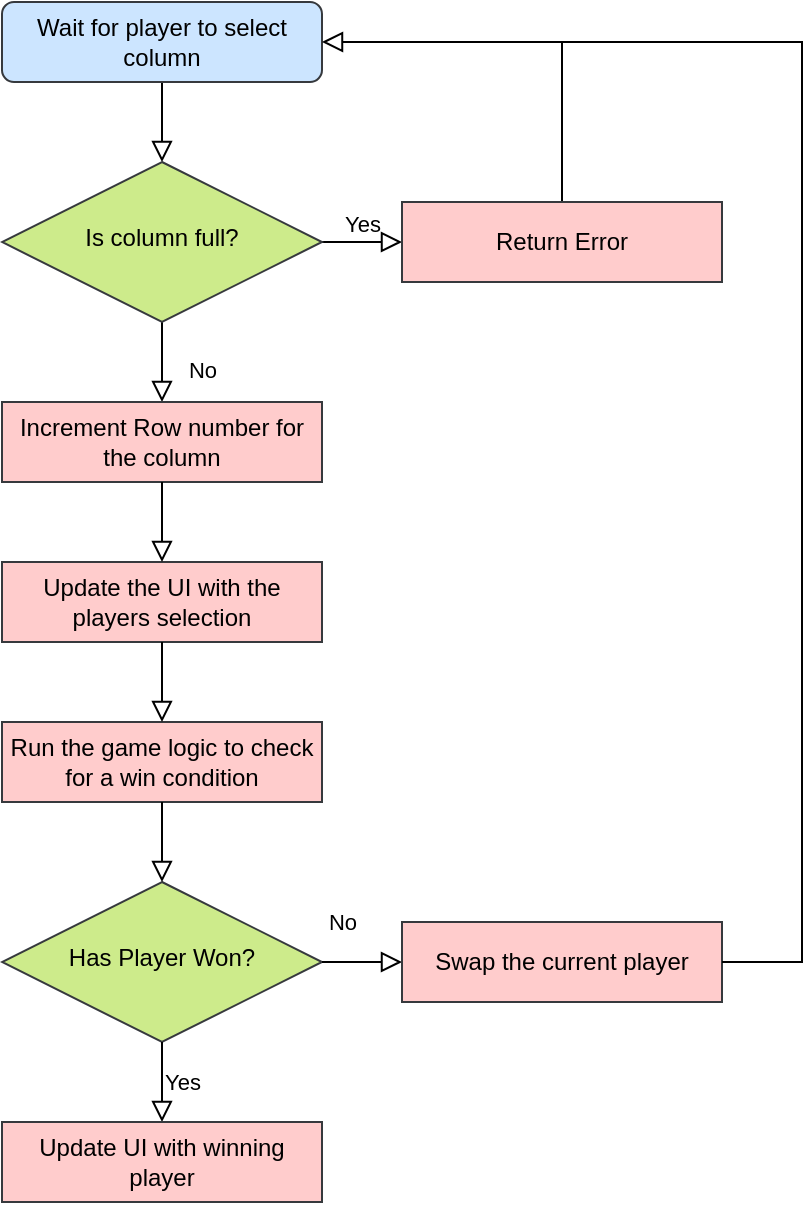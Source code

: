 <mxfile version="14.5.7" type="device"><diagram id="C5RBs43oDa-KdzZeNtuy" name="Page-1"><mxGraphModel dx="1673" dy="891" grid="1" gridSize="10" guides="1" tooltips="1" connect="1" arrows="1" fold="1" page="1" pageScale="1" pageWidth="827" pageHeight="1169" math="0" shadow="0"><root><mxCell id="WIyWlLk6GJQsqaUBKTNV-0"/><mxCell id="WIyWlLk6GJQsqaUBKTNV-1" parent="WIyWlLk6GJQsqaUBKTNV-0"/><mxCell id="WIyWlLk6GJQsqaUBKTNV-2" value="" style="rounded=0;html=1;jettySize=auto;orthogonalLoop=1;fontSize=11;endArrow=block;endFill=0;endSize=8;strokeWidth=1;shadow=0;labelBackgroundColor=none;edgeStyle=orthogonalEdgeStyle;" parent="WIyWlLk6GJQsqaUBKTNV-1" source="WIyWlLk6GJQsqaUBKTNV-3" target="WIyWlLk6GJQsqaUBKTNV-6" edge="1"><mxGeometry relative="1" as="geometry"/></mxCell><mxCell id="WIyWlLk6GJQsqaUBKTNV-3" value="Wait for player to select column" style="rounded=1;whiteSpace=wrap;html=1;fontSize=12;glass=0;strokeWidth=1;shadow=0;fillColor=#cce5ff;strokeColor=#36393d;" parent="WIyWlLk6GJQsqaUBKTNV-1" vertex="1"><mxGeometry x="40" y="40" width="160" height="40" as="geometry"/></mxCell><mxCell id="WIyWlLk6GJQsqaUBKTNV-4" value="No" style="rounded=0;html=1;jettySize=auto;orthogonalLoop=1;fontSize=11;endArrow=block;endFill=0;endSize=8;strokeWidth=1;shadow=0;labelBackgroundColor=none;edgeStyle=orthogonalEdgeStyle;" parent="WIyWlLk6GJQsqaUBKTNV-1" source="WIyWlLk6GJQsqaUBKTNV-6" edge="1"><mxGeometry x="0.2" y="20" relative="1" as="geometry"><mxPoint as="offset"/><mxPoint x="120" y="240" as="targetPoint"/></mxGeometry></mxCell><mxCell id="WIyWlLk6GJQsqaUBKTNV-5" value="Yes" style="edgeStyle=orthogonalEdgeStyle;rounded=0;html=1;jettySize=auto;orthogonalLoop=1;fontSize=11;endArrow=block;endFill=0;endSize=8;strokeWidth=1;shadow=0;labelBackgroundColor=none;" parent="WIyWlLk6GJQsqaUBKTNV-1" source="WIyWlLk6GJQsqaUBKTNV-6" edge="1"><mxGeometry y="10" relative="1" as="geometry"><mxPoint as="offset"/><mxPoint x="240" y="160" as="targetPoint"/></mxGeometry></mxCell><mxCell id="WIyWlLk6GJQsqaUBKTNV-6" value="Is column full?" style="rhombus;whiteSpace=wrap;html=1;shadow=0;fontFamily=Helvetica;fontSize=12;align=center;strokeWidth=1;spacing=6;spacingTop=-4;fillColor=#cdeb8b;strokeColor=#36393d;" parent="WIyWlLk6GJQsqaUBKTNV-1" vertex="1"><mxGeometry x="40" y="120" width="160" height="80" as="geometry"/></mxCell><mxCell id="8qjT42tVS2I8JA6R-LL3-0" value="" style="rounded=0;html=1;jettySize=auto;orthogonalLoop=1;fontSize=11;endArrow=block;endFill=0;endSize=8;strokeWidth=1;shadow=0;labelBackgroundColor=none;edgeStyle=orthogonalEdgeStyle;exitX=0.5;exitY=0;exitDx=0;exitDy=0;entryX=1;entryY=0.5;entryDx=0;entryDy=0;" edge="1" parent="WIyWlLk6GJQsqaUBKTNV-1" source="8qjT42tVS2I8JA6R-LL3-11" target="WIyWlLk6GJQsqaUBKTNV-3"><mxGeometry relative="1" as="geometry"><mxPoint x="320" y="140" as="sourcePoint"/><mxPoint x="130" y="140" as="targetPoint"/></mxGeometry></mxCell><mxCell id="8qjT42tVS2I8JA6R-LL3-1" value="Increment Row number for the column" style="rounded=0;whiteSpace=wrap;html=1;fillColor=#ffcccc;strokeColor=#36393d;" vertex="1" parent="WIyWlLk6GJQsqaUBKTNV-1"><mxGeometry x="40" y="240" width="160" height="40" as="geometry"/></mxCell><mxCell id="8qjT42tVS2I8JA6R-LL3-2" value="Has Player Won?" style="rhombus;whiteSpace=wrap;html=1;shadow=0;fontFamily=Helvetica;fontSize=12;align=center;strokeWidth=1;spacing=6;spacingTop=-4;fillColor=#cdeb8b;strokeColor=#36393d;" vertex="1" parent="WIyWlLk6GJQsqaUBKTNV-1"><mxGeometry x="40" y="480" width="160" height="80" as="geometry"/></mxCell><mxCell id="8qjT42tVS2I8JA6R-LL3-3" value="Update the UI with the players selection" style="rounded=0;whiteSpace=wrap;html=1;fillColor=#ffcccc;strokeColor=#36393d;" vertex="1" parent="WIyWlLk6GJQsqaUBKTNV-1"><mxGeometry x="40" y="320" width="160" height="40" as="geometry"/></mxCell><mxCell id="8qjT42tVS2I8JA6R-LL3-4" value="Run the game logic to check for a win condition" style="rounded=0;whiteSpace=wrap;html=1;fillColor=#ffcccc;strokeColor=#36393d;" vertex="1" parent="WIyWlLk6GJQsqaUBKTNV-1"><mxGeometry x="40" y="400" width="160" height="40" as="geometry"/></mxCell><mxCell id="8qjT42tVS2I8JA6R-LL3-5" value="" style="rounded=0;html=1;jettySize=auto;orthogonalLoop=1;fontSize=11;endArrow=block;endFill=0;endSize=8;strokeWidth=1;shadow=0;labelBackgroundColor=none;edgeStyle=orthogonalEdgeStyle;exitX=0.5;exitY=1;exitDx=0;exitDy=0;entryX=0.5;entryY=0;entryDx=0;entryDy=0;" edge="1" parent="WIyWlLk6GJQsqaUBKTNV-1" source="8qjT42tVS2I8JA6R-LL3-1" target="8qjT42tVS2I8JA6R-LL3-3"><mxGeometry relative="1" as="geometry"><mxPoint x="130" y="90" as="sourcePoint"/><mxPoint x="130" y="130" as="targetPoint"/></mxGeometry></mxCell><mxCell id="8qjT42tVS2I8JA6R-LL3-6" value="" style="rounded=0;html=1;jettySize=auto;orthogonalLoop=1;fontSize=11;endArrow=block;endFill=0;endSize=8;strokeWidth=1;shadow=0;labelBackgroundColor=none;edgeStyle=orthogonalEdgeStyle;exitX=0.5;exitY=1;exitDx=0;exitDy=0;entryX=0.5;entryY=0;entryDx=0;entryDy=0;" edge="1" parent="WIyWlLk6GJQsqaUBKTNV-1" source="8qjT42tVS2I8JA6R-LL3-3" target="8qjT42tVS2I8JA6R-LL3-4"><mxGeometry relative="1" as="geometry"><mxPoint x="130" y="90" as="sourcePoint"/><mxPoint x="130" y="130" as="targetPoint"/></mxGeometry></mxCell><mxCell id="8qjT42tVS2I8JA6R-LL3-7" value="" style="rounded=0;html=1;jettySize=auto;orthogonalLoop=1;fontSize=11;endArrow=block;endFill=0;endSize=8;strokeWidth=1;shadow=0;labelBackgroundColor=none;edgeStyle=orthogonalEdgeStyle;exitX=0.5;exitY=1;exitDx=0;exitDy=0;entryX=0.5;entryY=0;entryDx=0;entryDy=0;" edge="1" parent="WIyWlLk6GJQsqaUBKTNV-1" source="8qjT42tVS2I8JA6R-LL3-4" target="8qjT42tVS2I8JA6R-LL3-2"><mxGeometry relative="1" as="geometry"><mxPoint x="130" y="90" as="sourcePoint"/><mxPoint x="130" y="130" as="targetPoint"/></mxGeometry></mxCell><mxCell id="8qjT42tVS2I8JA6R-LL3-8" value="No" style="rounded=0;html=1;jettySize=auto;orthogonalLoop=1;fontSize=11;endArrow=block;endFill=0;endSize=8;strokeWidth=1;shadow=0;labelBackgroundColor=none;edgeStyle=orthogonalEdgeStyle;exitX=1;exitY=0.5;exitDx=0;exitDy=0;entryX=0;entryY=0.5;entryDx=0;entryDy=0;" edge="1" parent="WIyWlLk6GJQsqaUBKTNV-1" source="8qjT42tVS2I8JA6R-LL3-2" target="8qjT42tVS2I8JA6R-LL3-9"><mxGeometry x="-0.5" y="20" relative="1" as="geometry"><mxPoint as="offset"/><mxPoint x="130" y="210" as="sourcePoint"/><mxPoint x="240" y="520" as="targetPoint"/></mxGeometry></mxCell><mxCell id="8qjT42tVS2I8JA6R-LL3-9" value="Swap the current player" style="rounded=0;whiteSpace=wrap;html=1;fillColor=#ffcccc;strokeColor=#36393d;" vertex="1" parent="WIyWlLk6GJQsqaUBKTNV-1"><mxGeometry x="240" y="500" width="160" height="40" as="geometry"/></mxCell><mxCell id="8qjT42tVS2I8JA6R-LL3-11" value="Return Error" style="rounded=0;whiteSpace=wrap;html=1;fillColor=#ffcccc;strokeColor=#36393d;" vertex="1" parent="WIyWlLk6GJQsqaUBKTNV-1"><mxGeometry x="240" y="140" width="160" height="40" as="geometry"/></mxCell><mxCell id="8qjT42tVS2I8JA6R-LL3-12" value="" style="endArrow=none;html=1;shadow=0;entryX=1;entryY=0.5;entryDx=0;entryDy=0;rounded=0;" edge="1" parent="WIyWlLk6GJQsqaUBKTNV-1" target="8qjT42tVS2I8JA6R-LL3-9"><mxGeometry width="50" height="50" relative="1" as="geometry"><mxPoint x="320" y="60" as="sourcePoint"/><mxPoint x="150" y="370" as="targetPoint"/><Array as="points"><mxPoint x="440" y="60"/><mxPoint x="440" y="520"/></Array></mxGeometry></mxCell><mxCell id="8qjT42tVS2I8JA6R-LL3-15" value="Yes" style="edgeStyle=orthogonalEdgeStyle;rounded=0;html=1;jettySize=auto;orthogonalLoop=1;fontSize=11;endArrow=block;endFill=0;endSize=8;strokeWidth=1;shadow=0;labelBackgroundColor=none;exitX=0.5;exitY=1;exitDx=0;exitDy=0;entryX=0.5;entryY=0;entryDx=0;entryDy=0;" edge="1" parent="WIyWlLk6GJQsqaUBKTNV-1" source="8qjT42tVS2I8JA6R-LL3-2" target="8qjT42tVS2I8JA6R-LL3-16"><mxGeometry y="10" relative="1" as="geometry"><mxPoint as="offset"/><mxPoint x="210" y="170" as="sourcePoint"/><mxPoint x="120" y="600" as="targetPoint"/></mxGeometry></mxCell><mxCell id="8qjT42tVS2I8JA6R-LL3-16" value="Update UI with winning player" style="rounded=0;whiteSpace=wrap;html=1;fillColor=#ffcccc;strokeColor=#36393d;" vertex="1" parent="WIyWlLk6GJQsqaUBKTNV-1"><mxGeometry x="40" y="600" width="160" height="40" as="geometry"/></mxCell></root></mxGraphModel></diagram></mxfile>